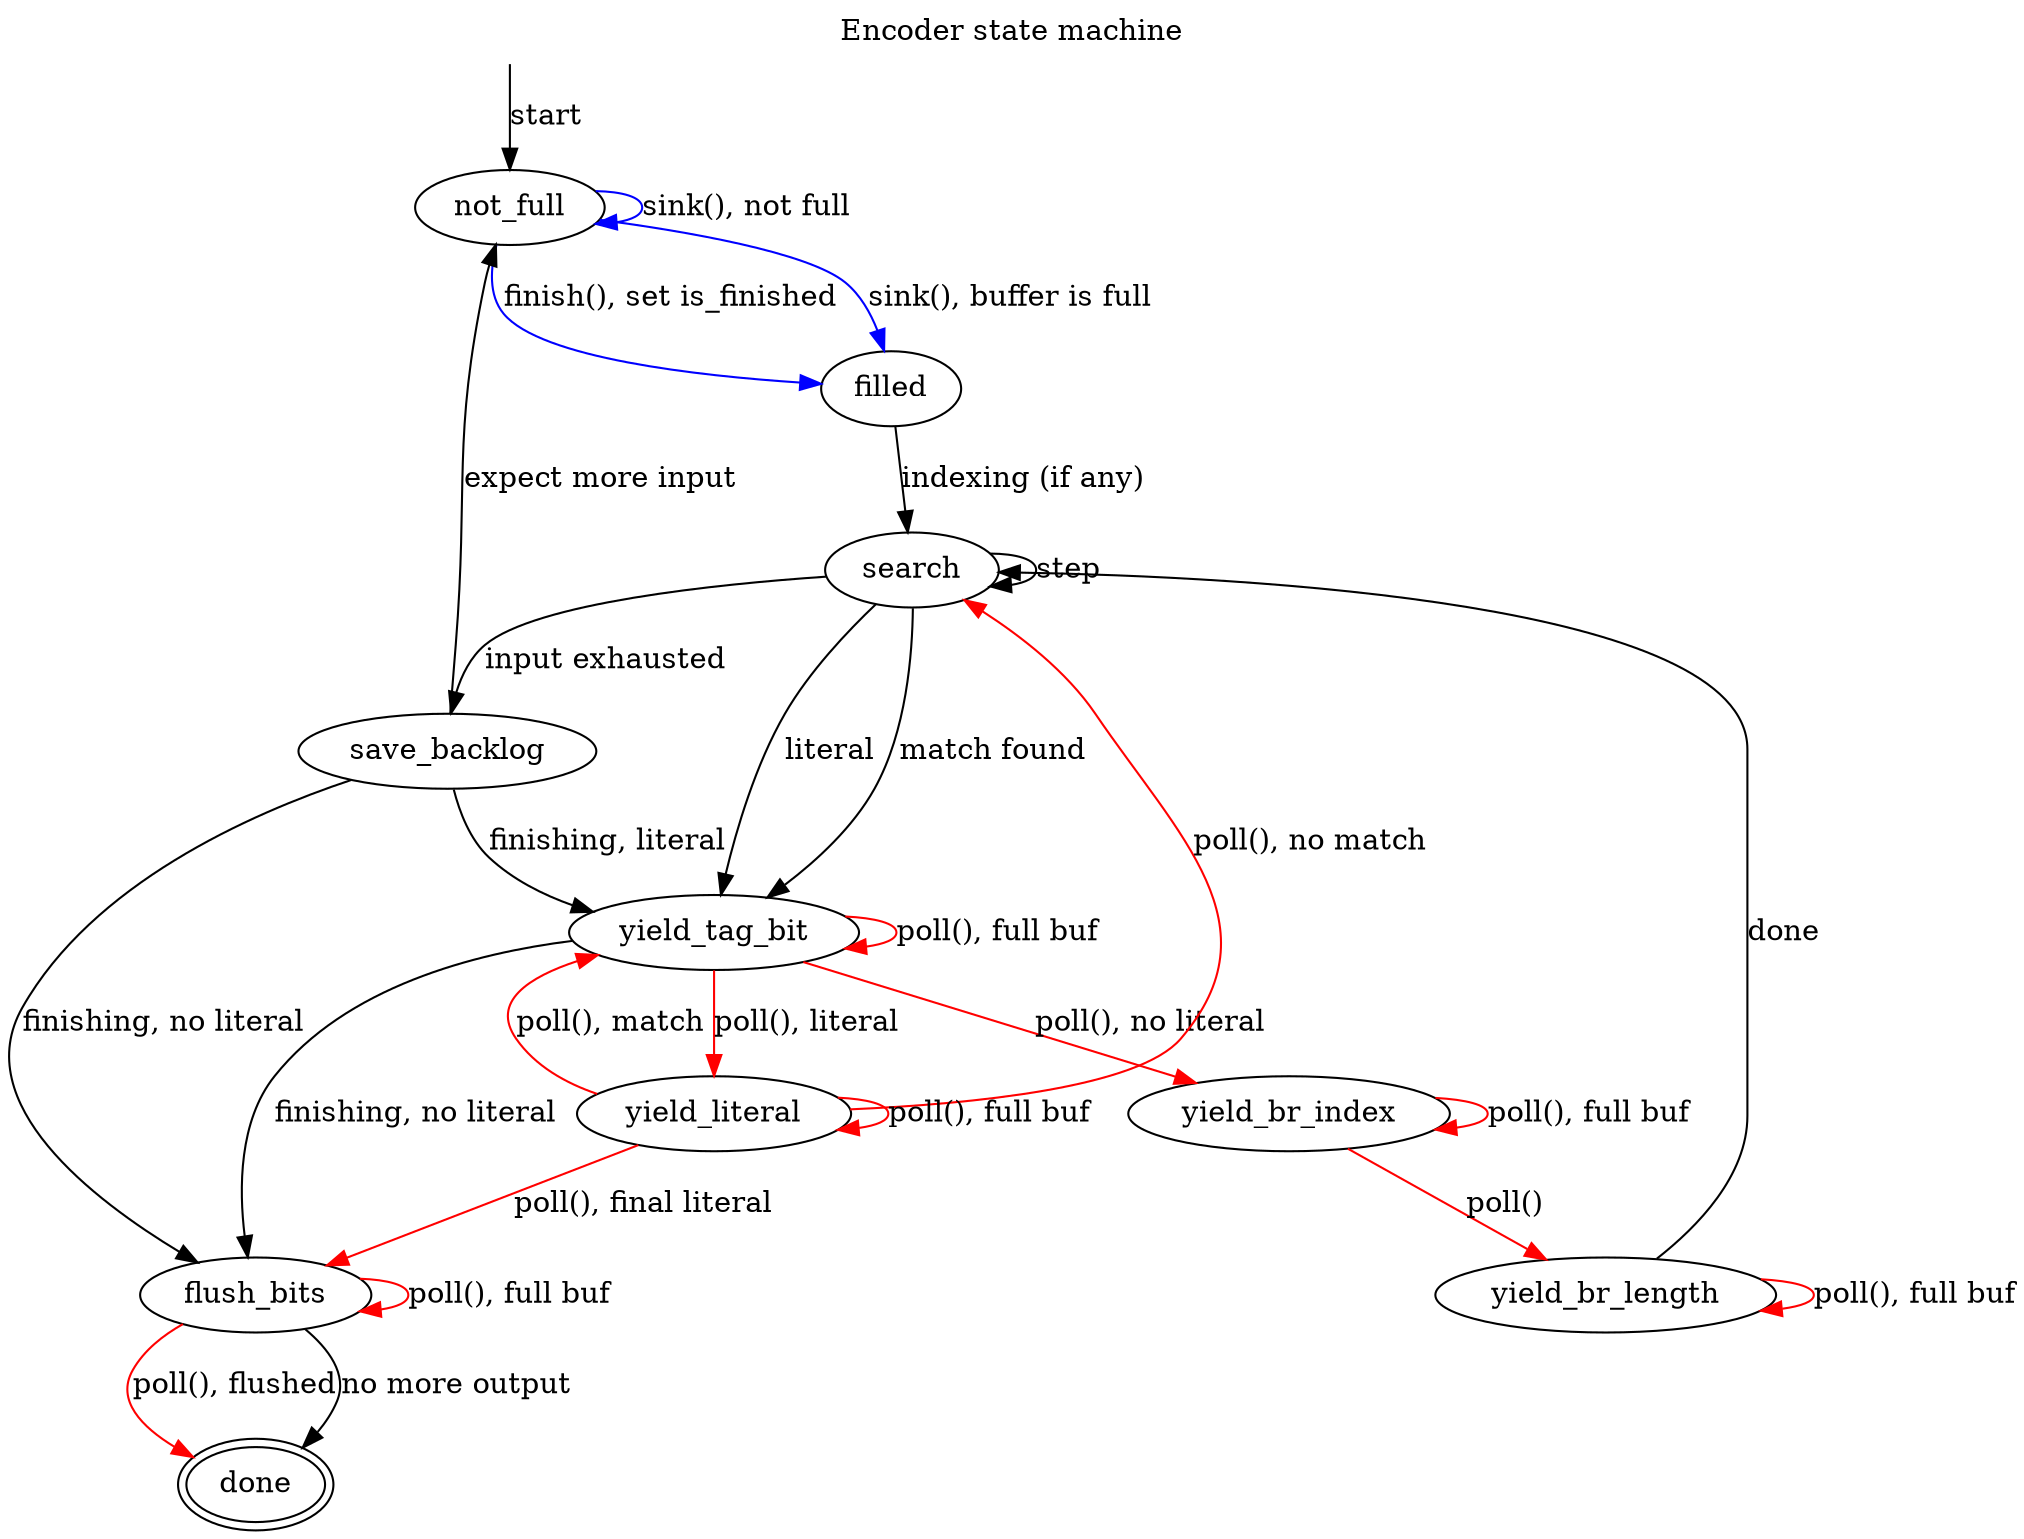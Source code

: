 digraph {
        graph [label="Encoder state machine", labelloc="t"]
        start [style="invis", shape="point"]
        not_full
        filled
        search
        yield_tag_bit
        yield_literal
        yield_br_length
        yield_br_index
        save_backlog
        flush_bits
        done [peripheries=2]

        start->not_full [label="start"]

        not_full->not_full [label="sink(), not full", color="blue"]
        not_full->filled [label="sink(), buffer is full", color="blue"]
        not_full->filled [label="finish(), set is_finished", color="blue"]

        filled->search [label="indexing (if any)"]

        search->search [label="step"]
        search->yield_tag_bit [label="literal"]
        search->yield_tag_bit [label="match found"]
        search->save_backlog [label="input exhausted"]

        yield_tag_bit->yield_tag_bit [label="poll(), full buf", color="red"]
        yield_tag_bit->yield_literal [label="poll(), literal", color="red"]
        yield_tag_bit->yield_br_index [label="poll(), no literal", color="red"]
        yield_tag_bit->flush_bits [label="finishing, no literal"]

        yield_literal->yield_literal [label="poll(), full buf", color="red"]
        yield_literal->search [label="poll(), no match", color="red"]
        yield_literal->yield_tag_bit [label="poll(), match", color="red"]
        yield_literal->flush_bits [label="poll(), final literal", color="red"]

        yield_br_index->yield_br_index [label="poll(), full buf", color="red"]
        yield_br_index->yield_br_length [label="poll()", color="red"]

        yield_br_length->yield_br_length [label="poll(), full buf", color="red"]
        yield_br_length->search [label="done"]

        save_backlog->flush_bits [label="finishing, no literal"]
        save_backlog->yield_tag_bit [label="finishing, literal"]
        save_backlog->not_full [label="expect more input"]

        flush_bits->flush_bits [label="poll(), full buf", color="red"]
        flush_bits->done [label="poll(), flushed", color="red"]
        flush_bits->done [label="no more output"]
}
